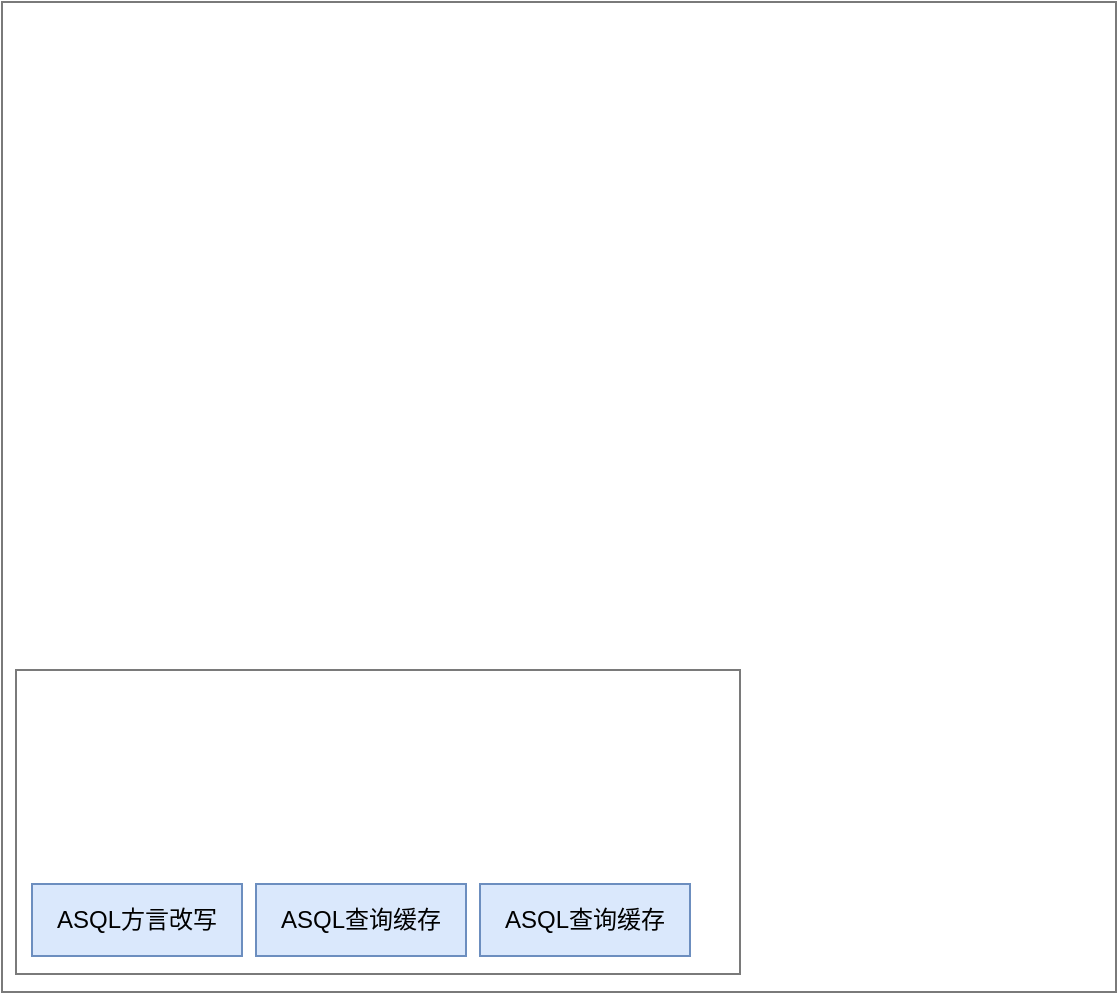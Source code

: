 <mxfile version="12.2.4"><diagram id="vWoicdxeL-cx1f947hOs"><mxGraphModel dx="1236" dy="782" grid="0" gridSize="10" guides="1" tooltips="1" connect="1" arrows="1" fold="1" page="1" pageScale="1" pageWidth="827" pageHeight="1169" math="0" shadow="0"><root><mxCell id="0"/><mxCell id="1" parent="0"/><mxCell id="2" value="" style="rounded=0;whiteSpace=wrap;html=1;strokeColor=#7A7A7A;" vertex="1" parent="1"><mxGeometry x="109" y="118" width="557" height="495" as="geometry"/></mxCell><mxCell id="3" value="" style="rounded=0;whiteSpace=wrap;html=1;strokeColor=#7A7A7A;" vertex="1" parent="1"><mxGeometry x="116" y="452" width="362" height="152" as="geometry"/></mxCell><mxCell id="4" value="ASQL方言改写" style="rounded=0;whiteSpace=wrap;html=1;strokeColor=#6c8ebf;fillColor=#dae8fc;" vertex="1" parent="1"><mxGeometry x="124" y="559" width="105" height="36" as="geometry"/></mxCell><mxCell id="5" value="ASQL查询缓存" style="rounded=0;whiteSpace=wrap;html=1;strokeColor=#6c8ebf;fillColor=#dae8fc;" vertex="1" parent="1"><mxGeometry x="236" y="559" width="105" height="36" as="geometry"/></mxCell><mxCell id="6" value="ASQL查询缓存" style="rounded=0;whiteSpace=wrap;html=1;strokeColor=#6c8ebf;fillColor=#dae8fc;" vertex="1" parent="1"><mxGeometry x="348" y="559" width="105" height="36" as="geometry"/></mxCell></root></mxGraphModel></diagram></mxfile>